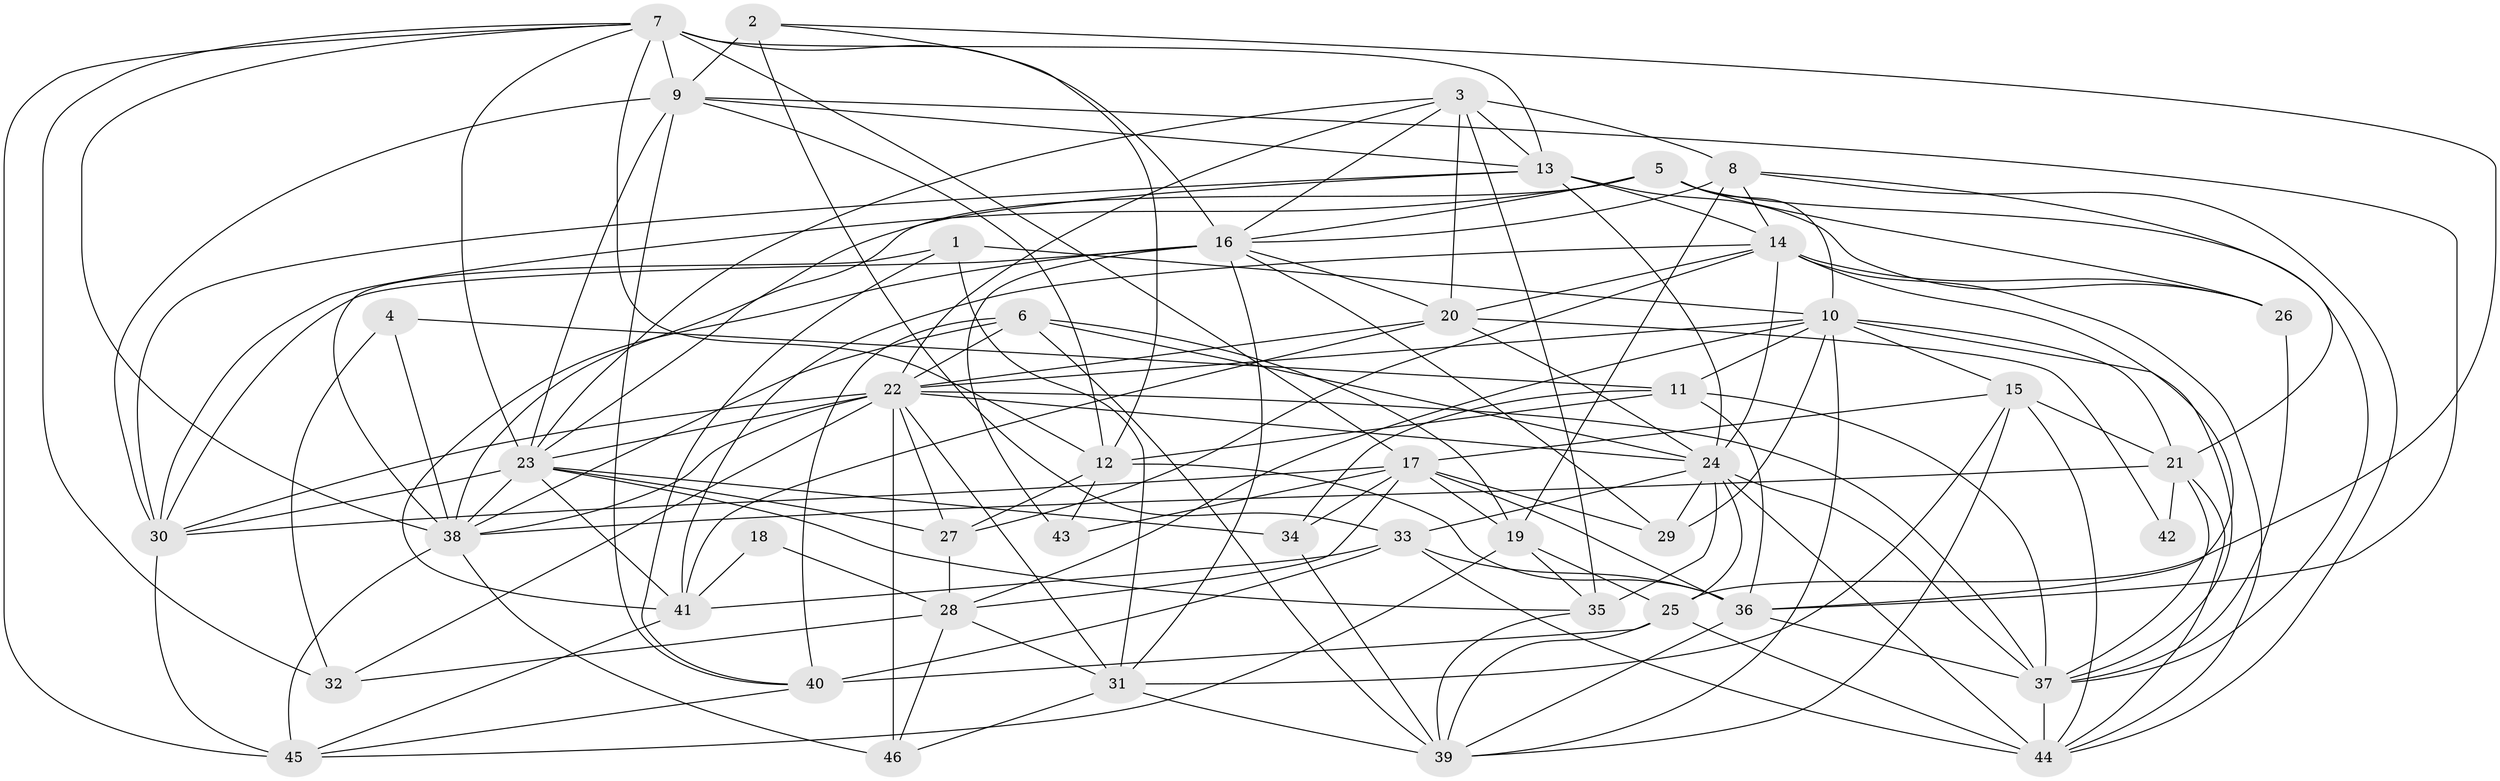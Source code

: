 // original degree distribution, {3: 0.31724137931034485, 4: 0.2896551724137931, 6: 0.10344827586206896, 5: 0.14482758620689656, 2: 0.09655172413793103, 7: 0.034482758620689655, 8: 0.013793103448275862}
// Generated by graph-tools (version 1.1) at 2025/37/03/04/25 23:37:03]
// undirected, 46 vertices, 153 edges
graph export_dot {
  node [color=gray90,style=filled];
  1;
  2;
  3;
  4;
  5;
  6;
  7;
  8;
  9;
  10;
  11;
  12;
  13;
  14;
  15;
  16;
  17;
  18;
  19;
  20;
  21;
  22;
  23;
  24;
  25;
  26;
  27;
  28;
  29;
  30;
  31;
  32;
  33;
  34;
  35;
  36;
  37;
  38;
  39;
  40;
  41;
  42;
  43;
  44;
  45;
  46;
  1 -- 10 [weight=1.0];
  1 -- 31 [weight=1.0];
  1 -- 38 [weight=1.0];
  1 -- 40 [weight=1.0];
  2 -- 9 [weight=1.0];
  2 -- 12 [weight=1.0];
  2 -- 25 [weight=1.0];
  2 -- 33 [weight=1.0];
  3 -- 8 [weight=1.0];
  3 -- 13 [weight=1.0];
  3 -- 16 [weight=1.0];
  3 -- 20 [weight=1.0];
  3 -- 22 [weight=1.0];
  3 -- 23 [weight=1.0];
  3 -- 35 [weight=2.0];
  4 -- 11 [weight=1.0];
  4 -- 32 [weight=1.0];
  4 -- 38 [weight=2.0];
  5 -- 10 [weight=2.0];
  5 -- 16 [weight=1.0];
  5 -- 26 [weight=2.0];
  5 -- 30 [weight=2.0];
  5 -- 37 [weight=1.0];
  5 -- 38 [weight=1.0];
  6 -- 19 [weight=1.0];
  6 -- 22 [weight=1.0];
  6 -- 24 [weight=1.0];
  6 -- 38 [weight=1.0];
  6 -- 39 [weight=1.0];
  6 -- 40 [weight=1.0];
  7 -- 9 [weight=1.0];
  7 -- 12 [weight=1.0];
  7 -- 13 [weight=1.0];
  7 -- 16 [weight=2.0];
  7 -- 17 [weight=1.0];
  7 -- 23 [weight=1.0];
  7 -- 32 [weight=1.0];
  7 -- 38 [weight=1.0];
  7 -- 45 [weight=1.0];
  8 -- 14 [weight=1.0];
  8 -- 16 [weight=1.0];
  8 -- 19 [weight=2.0];
  8 -- 21 [weight=1.0];
  8 -- 44 [weight=1.0];
  9 -- 12 [weight=2.0];
  9 -- 13 [weight=1.0];
  9 -- 23 [weight=1.0];
  9 -- 30 [weight=2.0];
  9 -- 36 [weight=2.0];
  9 -- 40 [weight=1.0];
  10 -- 11 [weight=3.0];
  10 -- 15 [weight=1.0];
  10 -- 21 [weight=2.0];
  10 -- 22 [weight=2.0];
  10 -- 28 [weight=1.0];
  10 -- 29 [weight=1.0];
  10 -- 37 [weight=1.0];
  10 -- 39 [weight=1.0];
  11 -- 12 [weight=1.0];
  11 -- 34 [weight=1.0];
  11 -- 36 [weight=1.0];
  11 -- 37 [weight=1.0];
  12 -- 27 [weight=1.0];
  12 -- 36 [weight=1.0];
  12 -- 43 [weight=1.0];
  13 -- 14 [weight=1.0];
  13 -- 23 [weight=1.0];
  13 -- 24 [weight=2.0];
  13 -- 26 [weight=1.0];
  13 -- 30 [weight=1.0];
  14 -- 20 [weight=1.0];
  14 -- 24 [weight=2.0];
  14 -- 26 [weight=3.0];
  14 -- 27 [weight=1.0];
  14 -- 36 [weight=1.0];
  14 -- 41 [weight=1.0];
  14 -- 44 [weight=1.0];
  15 -- 17 [weight=1.0];
  15 -- 21 [weight=1.0];
  15 -- 31 [weight=1.0];
  15 -- 39 [weight=1.0];
  15 -- 44 [weight=1.0];
  16 -- 20 [weight=1.0];
  16 -- 29 [weight=1.0];
  16 -- 30 [weight=2.0];
  16 -- 31 [weight=1.0];
  16 -- 41 [weight=1.0];
  16 -- 43 [weight=1.0];
  17 -- 19 [weight=1.0];
  17 -- 28 [weight=1.0];
  17 -- 29 [weight=2.0];
  17 -- 30 [weight=1.0];
  17 -- 34 [weight=1.0];
  17 -- 36 [weight=1.0];
  17 -- 43 [weight=1.0];
  18 -- 28 [weight=1.0];
  18 -- 41 [weight=1.0];
  19 -- 25 [weight=2.0];
  19 -- 35 [weight=1.0];
  19 -- 45 [weight=1.0];
  20 -- 22 [weight=1.0];
  20 -- 24 [weight=1.0];
  20 -- 41 [weight=2.0];
  20 -- 42 [weight=1.0];
  21 -- 37 [weight=1.0];
  21 -- 38 [weight=1.0];
  21 -- 42 [weight=2.0];
  21 -- 44 [weight=1.0];
  22 -- 23 [weight=1.0];
  22 -- 24 [weight=1.0];
  22 -- 27 [weight=1.0];
  22 -- 30 [weight=1.0];
  22 -- 31 [weight=1.0];
  22 -- 32 [weight=1.0];
  22 -- 37 [weight=1.0];
  22 -- 38 [weight=1.0];
  22 -- 46 [weight=2.0];
  23 -- 27 [weight=1.0];
  23 -- 30 [weight=1.0];
  23 -- 34 [weight=1.0];
  23 -- 35 [weight=1.0];
  23 -- 38 [weight=1.0];
  23 -- 41 [weight=1.0];
  24 -- 25 [weight=2.0];
  24 -- 29 [weight=1.0];
  24 -- 33 [weight=1.0];
  24 -- 35 [weight=1.0];
  24 -- 37 [weight=1.0];
  24 -- 44 [weight=1.0];
  25 -- 39 [weight=1.0];
  25 -- 40 [weight=2.0];
  25 -- 44 [weight=1.0];
  26 -- 37 [weight=1.0];
  27 -- 28 [weight=2.0];
  28 -- 31 [weight=1.0];
  28 -- 32 [weight=1.0];
  28 -- 46 [weight=1.0];
  30 -- 45 [weight=1.0];
  31 -- 39 [weight=1.0];
  31 -- 46 [weight=1.0];
  33 -- 36 [weight=2.0];
  33 -- 40 [weight=1.0];
  33 -- 41 [weight=1.0];
  33 -- 44 [weight=2.0];
  34 -- 39 [weight=1.0];
  35 -- 39 [weight=1.0];
  36 -- 37 [weight=1.0];
  36 -- 39 [weight=1.0];
  37 -- 44 [weight=1.0];
  38 -- 45 [weight=1.0];
  38 -- 46 [weight=1.0];
  40 -- 45 [weight=1.0];
  41 -- 45 [weight=1.0];
}
